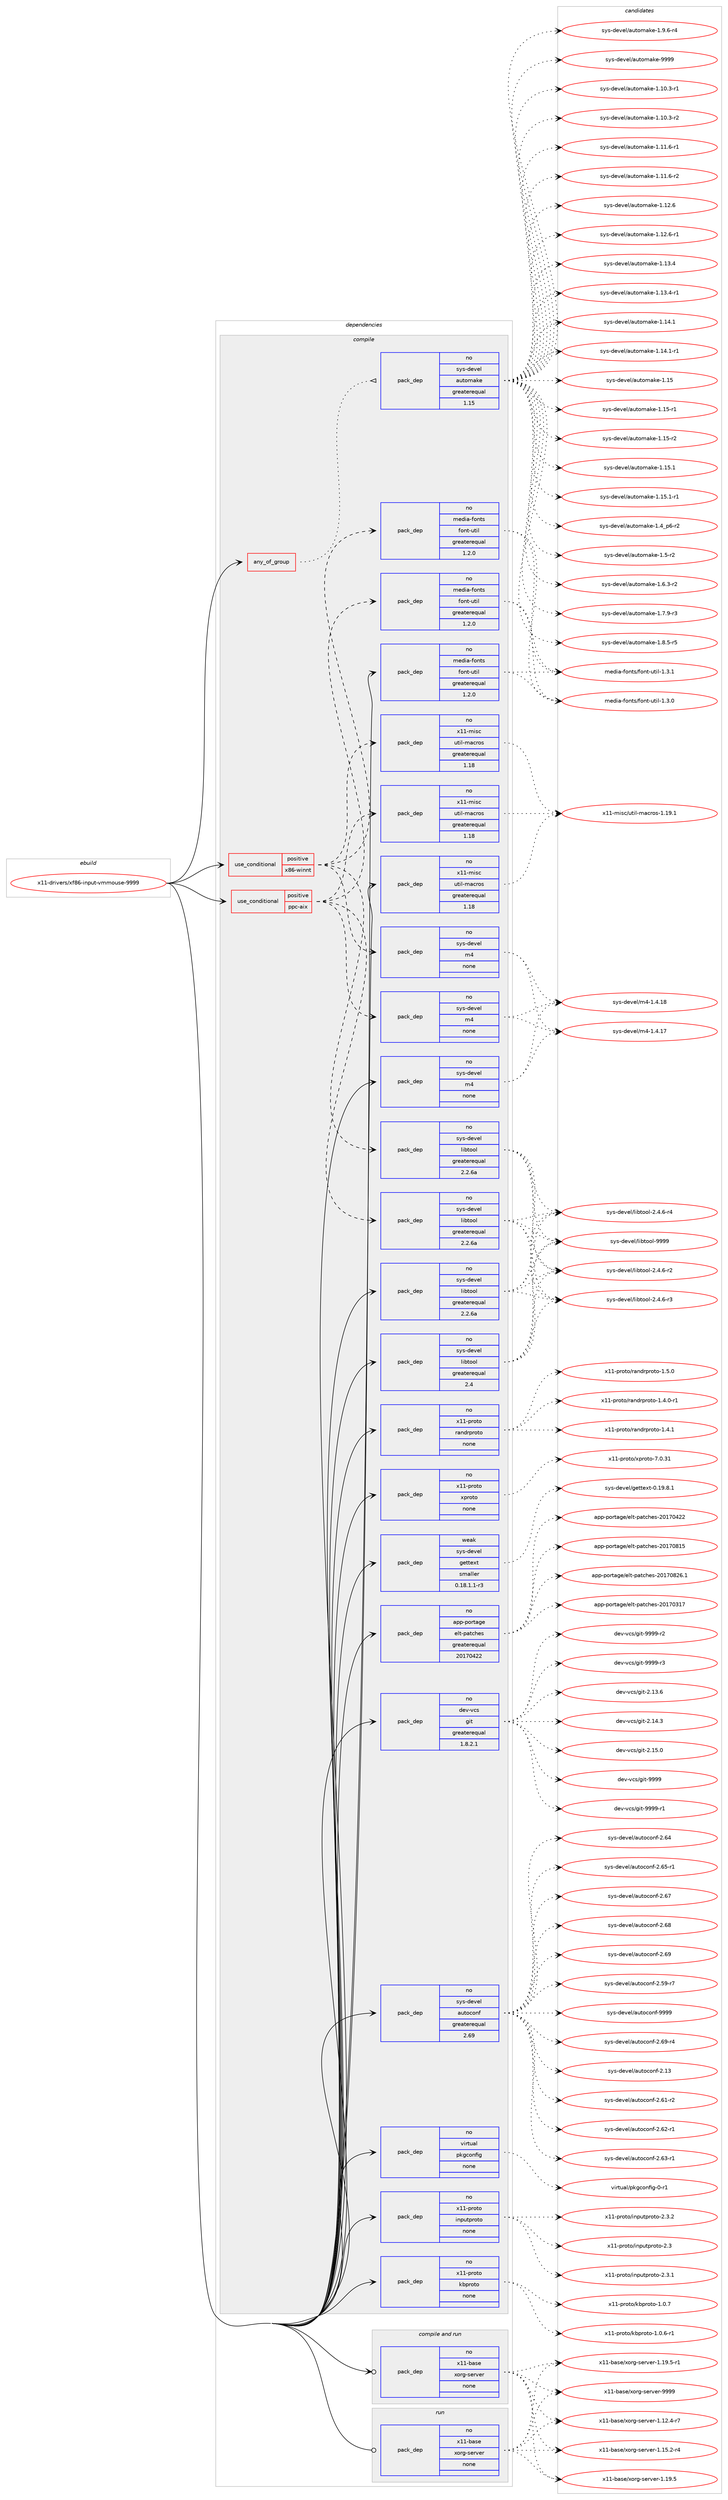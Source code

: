 digraph prolog {

# *************
# Graph options
# *************

newrank=true;
concentrate=true;
compound=true;
graph [rankdir=LR,fontname=Helvetica,fontsize=10,ranksep=1.5];#, ranksep=2.5, nodesep=0.2];
edge  [arrowhead=vee];
node  [fontname=Helvetica,fontsize=10];

# **********
# The ebuild
# **********

subgraph cluster_leftcol {
color=gray;
rank=same;
label=<<i>ebuild</i>>;
id [label="x11-drivers/xf86-input-vmmouse-9999", color=red, width=4, href="../x11-drivers/xf86-input-vmmouse-9999.svg"];
}

# ****************
# The dependencies
# ****************

subgraph cluster_midcol {
color=gray;
label=<<i>dependencies</i>>;
subgraph cluster_compile {
fillcolor="#eeeeee";
style=filled;
label=<<i>compile</i>>;
subgraph any9141 {
dependency512946 [label=<<TABLE BORDER="0" CELLBORDER="1" CELLSPACING="0" CELLPADDING="4"><TR><TD CELLPADDING="10">any_of_group</TD></TR></TABLE>>, shape=none, color=red];subgraph pack381584 {
dependency512947 [label=<<TABLE BORDER="0" CELLBORDER="1" CELLSPACING="0" CELLPADDING="4" WIDTH="220"><TR><TD ROWSPAN="6" CELLPADDING="30">pack_dep</TD></TR><TR><TD WIDTH="110">no</TD></TR><TR><TD>sys-devel</TD></TR><TR><TD>automake</TD></TR><TR><TD>greaterequal</TD></TR><TR><TD>1.15</TD></TR></TABLE>>, shape=none, color=blue];
}
dependency512946:e -> dependency512947:w [weight=20,style="dotted",arrowhead="oinv"];
}
id:e -> dependency512946:w [weight=20,style="solid",arrowhead="vee"];
subgraph cond121882 {
dependency512948 [label=<<TABLE BORDER="0" CELLBORDER="1" CELLSPACING="0" CELLPADDING="4"><TR><TD ROWSPAN="3" CELLPADDING="10">use_conditional</TD></TR><TR><TD>positive</TD></TR><TR><TD>ppc-aix</TD></TR></TABLE>>, shape=none, color=red];
subgraph pack381585 {
dependency512949 [label=<<TABLE BORDER="0" CELLBORDER="1" CELLSPACING="0" CELLPADDING="4" WIDTH="220"><TR><TD ROWSPAN="6" CELLPADDING="30">pack_dep</TD></TR><TR><TD WIDTH="110">no</TD></TR><TR><TD>sys-devel</TD></TR><TR><TD>libtool</TD></TR><TR><TD>greaterequal</TD></TR><TR><TD>2.2.6a</TD></TR></TABLE>>, shape=none, color=blue];
}
dependency512948:e -> dependency512949:w [weight=20,style="dashed",arrowhead="vee"];
subgraph pack381586 {
dependency512950 [label=<<TABLE BORDER="0" CELLBORDER="1" CELLSPACING="0" CELLPADDING="4" WIDTH="220"><TR><TD ROWSPAN="6" CELLPADDING="30">pack_dep</TD></TR><TR><TD WIDTH="110">no</TD></TR><TR><TD>sys-devel</TD></TR><TR><TD>m4</TD></TR><TR><TD>none</TD></TR><TR><TD></TD></TR></TABLE>>, shape=none, color=blue];
}
dependency512948:e -> dependency512950:w [weight=20,style="dashed",arrowhead="vee"];
subgraph pack381587 {
dependency512951 [label=<<TABLE BORDER="0" CELLBORDER="1" CELLSPACING="0" CELLPADDING="4" WIDTH="220"><TR><TD ROWSPAN="6" CELLPADDING="30">pack_dep</TD></TR><TR><TD WIDTH="110">no</TD></TR><TR><TD>x11-misc</TD></TR><TR><TD>util-macros</TD></TR><TR><TD>greaterequal</TD></TR><TR><TD>1.18</TD></TR></TABLE>>, shape=none, color=blue];
}
dependency512948:e -> dependency512951:w [weight=20,style="dashed",arrowhead="vee"];
subgraph pack381588 {
dependency512952 [label=<<TABLE BORDER="0" CELLBORDER="1" CELLSPACING="0" CELLPADDING="4" WIDTH="220"><TR><TD ROWSPAN="6" CELLPADDING="30">pack_dep</TD></TR><TR><TD WIDTH="110">no</TD></TR><TR><TD>media-fonts</TD></TR><TR><TD>font-util</TD></TR><TR><TD>greaterequal</TD></TR><TR><TD>1.2.0</TD></TR></TABLE>>, shape=none, color=blue];
}
dependency512948:e -> dependency512952:w [weight=20,style="dashed",arrowhead="vee"];
}
id:e -> dependency512948:w [weight=20,style="solid",arrowhead="vee"];
subgraph cond121883 {
dependency512953 [label=<<TABLE BORDER="0" CELLBORDER="1" CELLSPACING="0" CELLPADDING="4"><TR><TD ROWSPAN="3" CELLPADDING="10">use_conditional</TD></TR><TR><TD>positive</TD></TR><TR><TD>x86-winnt</TD></TR></TABLE>>, shape=none, color=red];
subgraph pack381589 {
dependency512954 [label=<<TABLE BORDER="0" CELLBORDER="1" CELLSPACING="0" CELLPADDING="4" WIDTH="220"><TR><TD ROWSPAN="6" CELLPADDING="30">pack_dep</TD></TR><TR><TD WIDTH="110">no</TD></TR><TR><TD>sys-devel</TD></TR><TR><TD>libtool</TD></TR><TR><TD>greaterequal</TD></TR><TR><TD>2.2.6a</TD></TR></TABLE>>, shape=none, color=blue];
}
dependency512953:e -> dependency512954:w [weight=20,style="dashed",arrowhead="vee"];
subgraph pack381590 {
dependency512955 [label=<<TABLE BORDER="0" CELLBORDER="1" CELLSPACING="0" CELLPADDING="4" WIDTH="220"><TR><TD ROWSPAN="6" CELLPADDING="30">pack_dep</TD></TR><TR><TD WIDTH="110">no</TD></TR><TR><TD>sys-devel</TD></TR><TR><TD>m4</TD></TR><TR><TD>none</TD></TR><TR><TD></TD></TR></TABLE>>, shape=none, color=blue];
}
dependency512953:e -> dependency512955:w [weight=20,style="dashed",arrowhead="vee"];
subgraph pack381591 {
dependency512956 [label=<<TABLE BORDER="0" CELLBORDER="1" CELLSPACING="0" CELLPADDING="4" WIDTH="220"><TR><TD ROWSPAN="6" CELLPADDING="30">pack_dep</TD></TR><TR><TD WIDTH="110">no</TD></TR><TR><TD>x11-misc</TD></TR><TR><TD>util-macros</TD></TR><TR><TD>greaterequal</TD></TR><TR><TD>1.18</TD></TR></TABLE>>, shape=none, color=blue];
}
dependency512953:e -> dependency512956:w [weight=20,style="dashed",arrowhead="vee"];
subgraph pack381592 {
dependency512957 [label=<<TABLE BORDER="0" CELLBORDER="1" CELLSPACING="0" CELLPADDING="4" WIDTH="220"><TR><TD ROWSPAN="6" CELLPADDING="30">pack_dep</TD></TR><TR><TD WIDTH="110">no</TD></TR><TR><TD>media-fonts</TD></TR><TR><TD>font-util</TD></TR><TR><TD>greaterequal</TD></TR><TR><TD>1.2.0</TD></TR></TABLE>>, shape=none, color=blue];
}
dependency512953:e -> dependency512957:w [weight=20,style="dashed",arrowhead="vee"];
}
id:e -> dependency512953:w [weight=20,style="solid",arrowhead="vee"];
subgraph pack381593 {
dependency512958 [label=<<TABLE BORDER="0" CELLBORDER="1" CELLSPACING="0" CELLPADDING="4" WIDTH="220"><TR><TD ROWSPAN="6" CELLPADDING="30">pack_dep</TD></TR><TR><TD WIDTH="110">no</TD></TR><TR><TD>app-portage</TD></TR><TR><TD>elt-patches</TD></TR><TR><TD>greaterequal</TD></TR><TR><TD>20170422</TD></TR></TABLE>>, shape=none, color=blue];
}
id:e -> dependency512958:w [weight=20,style="solid",arrowhead="vee"];
subgraph pack381594 {
dependency512959 [label=<<TABLE BORDER="0" CELLBORDER="1" CELLSPACING="0" CELLPADDING="4" WIDTH="220"><TR><TD ROWSPAN="6" CELLPADDING="30">pack_dep</TD></TR><TR><TD WIDTH="110">no</TD></TR><TR><TD>dev-vcs</TD></TR><TR><TD>git</TD></TR><TR><TD>greaterequal</TD></TR><TR><TD>1.8.2.1</TD></TR></TABLE>>, shape=none, color=blue];
}
id:e -> dependency512959:w [weight=20,style="solid",arrowhead="vee"];
subgraph pack381595 {
dependency512960 [label=<<TABLE BORDER="0" CELLBORDER="1" CELLSPACING="0" CELLPADDING="4" WIDTH="220"><TR><TD ROWSPAN="6" CELLPADDING="30">pack_dep</TD></TR><TR><TD WIDTH="110">no</TD></TR><TR><TD>media-fonts</TD></TR><TR><TD>font-util</TD></TR><TR><TD>greaterequal</TD></TR><TR><TD>1.2.0</TD></TR></TABLE>>, shape=none, color=blue];
}
id:e -> dependency512960:w [weight=20,style="solid",arrowhead="vee"];
subgraph pack381596 {
dependency512961 [label=<<TABLE BORDER="0" CELLBORDER="1" CELLSPACING="0" CELLPADDING="4" WIDTH="220"><TR><TD ROWSPAN="6" CELLPADDING="30">pack_dep</TD></TR><TR><TD WIDTH="110">no</TD></TR><TR><TD>sys-devel</TD></TR><TR><TD>autoconf</TD></TR><TR><TD>greaterequal</TD></TR><TR><TD>2.69</TD></TR></TABLE>>, shape=none, color=blue];
}
id:e -> dependency512961:w [weight=20,style="solid",arrowhead="vee"];
subgraph pack381597 {
dependency512962 [label=<<TABLE BORDER="0" CELLBORDER="1" CELLSPACING="0" CELLPADDING="4" WIDTH="220"><TR><TD ROWSPAN="6" CELLPADDING="30">pack_dep</TD></TR><TR><TD WIDTH="110">no</TD></TR><TR><TD>sys-devel</TD></TR><TR><TD>libtool</TD></TR><TR><TD>greaterequal</TD></TR><TR><TD>2.2.6a</TD></TR></TABLE>>, shape=none, color=blue];
}
id:e -> dependency512962:w [weight=20,style="solid",arrowhead="vee"];
subgraph pack381598 {
dependency512963 [label=<<TABLE BORDER="0" CELLBORDER="1" CELLSPACING="0" CELLPADDING="4" WIDTH="220"><TR><TD ROWSPAN="6" CELLPADDING="30">pack_dep</TD></TR><TR><TD WIDTH="110">no</TD></TR><TR><TD>sys-devel</TD></TR><TR><TD>libtool</TD></TR><TR><TD>greaterequal</TD></TR><TR><TD>2.4</TD></TR></TABLE>>, shape=none, color=blue];
}
id:e -> dependency512963:w [weight=20,style="solid",arrowhead="vee"];
subgraph pack381599 {
dependency512964 [label=<<TABLE BORDER="0" CELLBORDER="1" CELLSPACING="0" CELLPADDING="4" WIDTH="220"><TR><TD ROWSPAN="6" CELLPADDING="30">pack_dep</TD></TR><TR><TD WIDTH="110">no</TD></TR><TR><TD>sys-devel</TD></TR><TR><TD>m4</TD></TR><TR><TD>none</TD></TR><TR><TD></TD></TR></TABLE>>, shape=none, color=blue];
}
id:e -> dependency512964:w [weight=20,style="solid",arrowhead="vee"];
subgraph pack381600 {
dependency512965 [label=<<TABLE BORDER="0" CELLBORDER="1" CELLSPACING="0" CELLPADDING="4" WIDTH="220"><TR><TD ROWSPAN="6" CELLPADDING="30">pack_dep</TD></TR><TR><TD WIDTH="110">no</TD></TR><TR><TD>virtual</TD></TR><TR><TD>pkgconfig</TD></TR><TR><TD>none</TD></TR><TR><TD></TD></TR></TABLE>>, shape=none, color=blue];
}
id:e -> dependency512965:w [weight=20,style="solid",arrowhead="vee"];
subgraph pack381601 {
dependency512966 [label=<<TABLE BORDER="0" CELLBORDER="1" CELLSPACING="0" CELLPADDING="4" WIDTH="220"><TR><TD ROWSPAN="6" CELLPADDING="30">pack_dep</TD></TR><TR><TD WIDTH="110">no</TD></TR><TR><TD>x11-misc</TD></TR><TR><TD>util-macros</TD></TR><TR><TD>greaterequal</TD></TR><TR><TD>1.18</TD></TR></TABLE>>, shape=none, color=blue];
}
id:e -> dependency512966:w [weight=20,style="solid",arrowhead="vee"];
subgraph pack381602 {
dependency512967 [label=<<TABLE BORDER="0" CELLBORDER="1" CELLSPACING="0" CELLPADDING="4" WIDTH="220"><TR><TD ROWSPAN="6" CELLPADDING="30">pack_dep</TD></TR><TR><TD WIDTH="110">no</TD></TR><TR><TD>x11-proto</TD></TR><TR><TD>inputproto</TD></TR><TR><TD>none</TD></TR><TR><TD></TD></TR></TABLE>>, shape=none, color=blue];
}
id:e -> dependency512967:w [weight=20,style="solid",arrowhead="vee"];
subgraph pack381603 {
dependency512968 [label=<<TABLE BORDER="0" CELLBORDER="1" CELLSPACING="0" CELLPADDING="4" WIDTH="220"><TR><TD ROWSPAN="6" CELLPADDING="30">pack_dep</TD></TR><TR><TD WIDTH="110">no</TD></TR><TR><TD>x11-proto</TD></TR><TR><TD>kbproto</TD></TR><TR><TD>none</TD></TR><TR><TD></TD></TR></TABLE>>, shape=none, color=blue];
}
id:e -> dependency512968:w [weight=20,style="solid",arrowhead="vee"];
subgraph pack381604 {
dependency512969 [label=<<TABLE BORDER="0" CELLBORDER="1" CELLSPACING="0" CELLPADDING="4" WIDTH="220"><TR><TD ROWSPAN="6" CELLPADDING="30">pack_dep</TD></TR><TR><TD WIDTH="110">no</TD></TR><TR><TD>x11-proto</TD></TR><TR><TD>randrproto</TD></TR><TR><TD>none</TD></TR><TR><TD></TD></TR></TABLE>>, shape=none, color=blue];
}
id:e -> dependency512969:w [weight=20,style="solid",arrowhead="vee"];
subgraph pack381605 {
dependency512970 [label=<<TABLE BORDER="0" CELLBORDER="1" CELLSPACING="0" CELLPADDING="4" WIDTH="220"><TR><TD ROWSPAN="6" CELLPADDING="30">pack_dep</TD></TR><TR><TD WIDTH="110">no</TD></TR><TR><TD>x11-proto</TD></TR><TR><TD>xproto</TD></TR><TR><TD>none</TD></TR><TR><TD></TD></TR></TABLE>>, shape=none, color=blue];
}
id:e -> dependency512970:w [weight=20,style="solid",arrowhead="vee"];
subgraph pack381606 {
dependency512971 [label=<<TABLE BORDER="0" CELLBORDER="1" CELLSPACING="0" CELLPADDING="4" WIDTH="220"><TR><TD ROWSPAN="6" CELLPADDING="30">pack_dep</TD></TR><TR><TD WIDTH="110">weak</TD></TR><TR><TD>sys-devel</TD></TR><TR><TD>gettext</TD></TR><TR><TD>smaller</TD></TR><TR><TD>0.18.1.1-r3</TD></TR></TABLE>>, shape=none, color=blue];
}
id:e -> dependency512971:w [weight=20,style="solid",arrowhead="vee"];
}
subgraph cluster_compileandrun {
fillcolor="#eeeeee";
style=filled;
label=<<i>compile and run</i>>;
subgraph pack381607 {
dependency512972 [label=<<TABLE BORDER="0" CELLBORDER="1" CELLSPACING="0" CELLPADDING="4" WIDTH="220"><TR><TD ROWSPAN="6" CELLPADDING="30">pack_dep</TD></TR><TR><TD WIDTH="110">no</TD></TR><TR><TD>x11-base</TD></TR><TR><TD>xorg-server</TD></TR><TR><TD>none</TD></TR><TR><TD></TD></TR></TABLE>>, shape=none, color=blue];
}
id:e -> dependency512972:w [weight=20,style="solid",arrowhead="odotvee"];
}
subgraph cluster_run {
fillcolor="#eeeeee";
style=filled;
label=<<i>run</i>>;
subgraph pack381608 {
dependency512973 [label=<<TABLE BORDER="0" CELLBORDER="1" CELLSPACING="0" CELLPADDING="4" WIDTH="220"><TR><TD ROWSPAN="6" CELLPADDING="30">pack_dep</TD></TR><TR><TD WIDTH="110">no</TD></TR><TR><TD>x11-base</TD></TR><TR><TD>xorg-server</TD></TR><TR><TD>none</TD></TR><TR><TD></TD></TR></TABLE>>, shape=none, color=blue];
}
id:e -> dependency512973:w [weight=20,style="solid",arrowhead="odot"];
}
}

# **************
# The candidates
# **************

subgraph cluster_choices {
rank=same;
color=gray;
label=<<i>candidates</i>>;

subgraph choice381584 {
color=black;
nodesep=1;
choice11512111545100101118101108479711711611110997107101454946494846514511449 [label="sys-devel/automake-1.10.3-r1", color=red, width=4,href="../sys-devel/automake-1.10.3-r1.svg"];
choice11512111545100101118101108479711711611110997107101454946494846514511450 [label="sys-devel/automake-1.10.3-r2", color=red, width=4,href="../sys-devel/automake-1.10.3-r2.svg"];
choice11512111545100101118101108479711711611110997107101454946494946544511449 [label="sys-devel/automake-1.11.6-r1", color=red, width=4,href="../sys-devel/automake-1.11.6-r1.svg"];
choice11512111545100101118101108479711711611110997107101454946494946544511450 [label="sys-devel/automake-1.11.6-r2", color=red, width=4,href="../sys-devel/automake-1.11.6-r2.svg"];
choice1151211154510010111810110847971171161111099710710145494649504654 [label="sys-devel/automake-1.12.6", color=red, width=4,href="../sys-devel/automake-1.12.6.svg"];
choice11512111545100101118101108479711711611110997107101454946495046544511449 [label="sys-devel/automake-1.12.6-r1", color=red, width=4,href="../sys-devel/automake-1.12.6-r1.svg"];
choice1151211154510010111810110847971171161111099710710145494649514652 [label="sys-devel/automake-1.13.4", color=red, width=4,href="../sys-devel/automake-1.13.4.svg"];
choice11512111545100101118101108479711711611110997107101454946495146524511449 [label="sys-devel/automake-1.13.4-r1", color=red, width=4,href="../sys-devel/automake-1.13.4-r1.svg"];
choice1151211154510010111810110847971171161111099710710145494649524649 [label="sys-devel/automake-1.14.1", color=red, width=4,href="../sys-devel/automake-1.14.1.svg"];
choice11512111545100101118101108479711711611110997107101454946495246494511449 [label="sys-devel/automake-1.14.1-r1", color=red, width=4,href="../sys-devel/automake-1.14.1-r1.svg"];
choice115121115451001011181011084797117116111109971071014549464953 [label="sys-devel/automake-1.15", color=red, width=4,href="../sys-devel/automake-1.15.svg"];
choice1151211154510010111810110847971171161111099710710145494649534511449 [label="sys-devel/automake-1.15-r1", color=red, width=4,href="../sys-devel/automake-1.15-r1.svg"];
choice1151211154510010111810110847971171161111099710710145494649534511450 [label="sys-devel/automake-1.15-r2", color=red, width=4,href="../sys-devel/automake-1.15-r2.svg"];
choice1151211154510010111810110847971171161111099710710145494649534649 [label="sys-devel/automake-1.15.1", color=red, width=4,href="../sys-devel/automake-1.15.1.svg"];
choice11512111545100101118101108479711711611110997107101454946495346494511449 [label="sys-devel/automake-1.15.1-r1", color=red, width=4,href="../sys-devel/automake-1.15.1-r1.svg"];
choice115121115451001011181011084797117116111109971071014549465295112544511450 [label="sys-devel/automake-1.4_p6-r2", color=red, width=4,href="../sys-devel/automake-1.4_p6-r2.svg"];
choice11512111545100101118101108479711711611110997107101454946534511450 [label="sys-devel/automake-1.5-r2", color=red, width=4,href="../sys-devel/automake-1.5-r2.svg"];
choice115121115451001011181011084797117116111109971071014549465446514511450 [label="sys-devel/automake-1.6.3-r2", color=red, width=4,href="../sys-devel/automake-1.6.3-r2.svg"];
choice115121115451001011181011084797117116111109971071014549465546574511451 [label="sys-devel/automake-1.7.9-r3", color=red, width=4,href="../sys-devel/automake-1.7.9-r3.svg"];
choice115121115451001011181011084797117116111109971071014549465646534511453 [label="sys-devel/automake-1.8.5-r5", color=red, width=4,href="../sys-devel/automake-1.8.5-r5.svg"];
choice115121115451001011181011084797117116111109971071014549465746544511452 [label="sys-devel/automake-1.9.6-r4", color=red, width=4,href="../sys-devel/automake-1.9.6-r4.svg"];
choice115121115451001011181011084797117116111109971071014557575757 [label="sys-devel/automake-9999", color=red, width=4,href="../sys-devel/automake-9999.svg"];
dependency512947:e -> choice11512111545100101118101108479711711611110997107101454946494846514511449:w [style=dotted,weight="100"];
dependency512947:e -> choice11512111545100101118101108479711711611110997107101454946494846514511450:w [style=dotted,weight="100"];
dependency512947:e -> choice11512111545100101118101108479711711611110997107101454946494946544511449:w [style=dotted,weight="100"];
dependency512947:e -> choice11512111545100101118101108479711711611110997107101454946494946544511450:w [style=dotted,weight="100"];
dependency512947:e -> choice1151211154510010111810110847971171161111099710710145494649504654:w [style=dotted,weight="100"];
dependency512947:e -> choice11512111545100101118101108479711711611110997107101454946495046544511449:w [style=dotted,weight="100"];
dependency512947:e -> choice1151211154510010111810110847971171161111099710710145494649514652:w [style=dotted,weight="100"];
dependency512947:e -> choice11512111545100101118101108479711711611110997107101454946495146524511449:w [style=dotted,weight="100"];
dependency512947:e -> choice1151211154510010111810110847971171161111099710710145494649524649:w [style=dotted,weight="100"];
dependency512947:e -> choice11512111545100101118101108479711711611110997107101454946495246494511449:w [style=dotted,weight="100"];
dependency512947:e -> choice115121115451001011181011084797117116111109971071014549464953:w [style=dotted,weight="100"];
dependency512947:e -> choice1151211154510010111810110847971171161111099710710145494649534511449:w [style=dotted,weight="100"];
dependency512947:e -> choice1151211154510010111810110847971171161111099710710145494649534511450:w [style=dotted,weight="100"];
dependency512947:e -> choice1151211154510010111810110847971171161111099710710145494649534649:w [style=dotted,weight="100"];
dependency512947:e -> choice11512111545100101118101108479711711611110997107101454946495346494511449:w [style=dotted,weight="100"];
dependency512947:e -> choice115121115451001011181011084797117116111109971071014549465295112544511450:w [style=dotted,weight="100"];
dependency512947:e -> choice11512111545100101118101108479711711611110997107101454946534511450:w [style=dotted,weight="100"];
dependency512947:e -> choice115121115451001011181011084797117116111109971071014549465446514511450:w [style=dotted,weight="100"];
dependency512947:e -> choice115121115451001011181011084797117116111109971071014549465546574511451:w [style=dotted,weight="100"];
dependency512947:e -> choice115121115451001011181011084797117116111109971071014549465646534511453:w [style=dotted,weight="100"];
dependency512947:e -> choice115121115451001011181011084797117116111109971071014549465746544511452:w [style=dotted,weight="100"];
dependency512947:e -> choice115121115451001011181011084797117116111109971071014557575757:w [style=dotted,weight="100"];
}
subgraph choice381585 {
color=black;
nodesep=1;
choice1151211154510010111810110847108105981161111111084550465246544511450 [label="sys-devel/libtool-2.4.6-r2", color=red, width=4,href="../sys-devel/libtool-2.4.6-r2.svg"];
choice1151211154510010111810110847108105981161111111084550465246544511451 [label="sys-devel/libtool-2.4.6-r3", color=red, width=4,href="../sys-devel/libtool-2.4.6-r3.svg"];
choice1151211154510010111810110847108105981161111111084550465246544511452 [label="sys-devel/libtool-2.4.6-r4", color=red, width=4,href="../sys-devel/libtool-2.4.6-r4.svg"];
choice1151211154510010111810110847108105981161111111084557575757 [label="sys-devel/libtool-9999", color=red, width=4,href="../sys-devel/libtool-9999.svg"];
dependency512949:e -> choice1151211154510010111810110847108105981161111111084550465246544511450:w [style=dotted,weight="100"];
dependency512949:e -> choice1151211154510010111810110847108105981161111111084550465246544511451:w [style=dotted,weight="100"];
dependency512949:e -> choice1151211154510010111810110847108105981161111111084550465246544511452:w [style=dotted,weight="100"];
dependency512949:e -> choice1151211154510010111810110847108105981161111111084557575757:w [style=dotted,weight="100"];
}
subgraph choice381586 {
color=black;
nodesep=1;
choice11512111545100101118101108471095245494652464955 [label="sys-devel/m4-1.4.17", color=red, width=4,href="../sys-devel/m4-1.4.17.svg"];
choice11512111545100101118101108471095245494652464956 [label="sys-devel/m4-1.4.18", color=red, width=4,href="../sys-devel/m4-1.4.18.svg"];
dependency512950:e -> choice11512111545100101118101108471095245494652464955:w [style=dotted,weight="100"];
dependency512950:e -> choice11512111545100101118101108471095245494652464956:w [style=dotted,weight="100"];
}
subgraph choice381587 {
color=black;
nodesep=1;
choice120494945109105115994711711610510845109979911411111545494649574649 [label="x11-misc/util-macros-1.19.1", color=red, width=4,href="../x11-misc/util-macros-1.19.1.svg"];
dependency512951:e -> choice120494945109105115994711711610510845109979911411111545494649574649:w [style=dotted,weight="100"];
}
subgraph choice381588 {
color=black;
nodesep=1;
choice10910110010597451021111101161154710211111011645117116105108454946514648 [label="media-fonts/font-util-1.3.0", color=red, width=4,href="../media-fonts/font-util-1.3.0.svg"];
choice10910110010597451021111101161154710211111011645117116105108454946514649 [label="media-fonts/font-util-1.3.1", color=red, width=4,href="../media-fonts/font-util-1.3.1.svg"];
dependency512952:e -> choice10910110010597451021111101161154710211111011645117116105108454946514648:w [style=dotted,weight="100"];
dependency512952:e -> choice10910110010597451021111101161154710211111011645117116105108454946514649:w [style=dotted,weight="100"];
}
subgraph choice381589 {
color=black;
nodesep=1;
choice1151211154510010111810110847108105981161111111084550465246544511450 [label="sys-devel/libtool-2.4.6-r2", color=red, width=4,href="../sys-devel/libtool-2.4.6-r2.svg"];
choice1151211154510010111810110847108105981161111111084550465246544511451 [label="sys-devel/libtool-2.4.6-r3", color=red, width=4,href="../sys-devel/libtool-2.4.6-r3.svg"];
choice1151211154510010111810110847108105981161111111084550465246544511452 [label="sys-devel/libtool-2.4.6-r4", color=red, width=4,href="../sys-devel/libtool-2.4.6-r4.svg"];
choice1151211154510010111810110847108105981161111111084557575757 [label="sys-devel/libtool-9999", color=red, width=4,href="../sys-devel/libtool-9999.svg"];
dependency512954:e -> choice1151211154510010111810110847108105981161111111084550465246544511450:w [style=dotted,weight="100"];
dependency512954:e -> choice1151211154510010111810110847108105981161111111084550465246544511451:w [style=dotted,weight="100"];
dependency512954:e -> choice1151211154510010111810110847108105981161111111084550465246544511452:w [style=dotted,weight="100"];
dependency512954:e -> choice1151211154510010111810110847108105981161111111084557575757:w [style=dotted,weight="100"];
}
subgraph choice381590 {
color=black;
nodesep=1;
choice11512111545100101118101108471095245494652464955 [label="sys-devel/m4-1.4.17", color=red, width=4,href="../sys-devel/m4-1.4.17.svg"];
choice11512111545100101118101108471095245494652464956 [label="sys-devel/m4-1.4.18", color=red, width=4,href="../sys-devel/m4-1.4.18.svg"];
dependency512955:e -> choice11512111545100101118101108471095245494652464955:w [style=dotted,weight="100"];
dependency512955:e -> choice11512111545100101118101108471095245494652464956:w [style=dotted,weight="100"];
}
subgraph choice381591 {
color=black;
nodesep=1;
choice120494945109105115994711711610510845109979911411111545494649574649 [label="x11-misc/util-macros-1.19.1", color=red, width=4,href="../x11-misc/util-macros-1.19.1.svg"];
dependency512956:e -> choice120494945109105115994711711610510845109979911411111545494649574649:w [style=dotted,weight="100"];
}
subgraph choice381592 {
color=black;
nodesep=1;
choice10910110010597451021111101161154710211111011645117116105108454946514648 [label="media-fonts/font-util-1.3.0", color=red, width=4,href="../media-fonts/font-util-1.3.0.svg"];
choice10910110010597451021111101161154710211111011645117116105108454946514649 [label="media-fonts/font-util-1.3.1", color=red, width=4,href="../media-fonts/font-util-1.3.1.svg"];
dependency512957:e -> choice10910110010597451021111101161154710211111011645117116105108454946514648:w [style=dotted,weight="100"];
dependency512957:e -> choice10910110010597451021111101161154710211111011645117116105108454946514649:w [style=dotted,weight="100"];
}
subgraph choice381593 {
color=black;
nodesep=1;
choice97112112451121111141169710310147101108116451129711699104101115455048495548514955 [label="app-portage/elt-patches-20170317", color=red, width=4,href="../app-portage/elt-patches-20170317.svg"];
choice97112112451121111141169710310147101108116451129711699104101115455048495548525050 [label="app-portage/elt-patches-20170422", color=red, width=4,href="../app-portage/elt-patches-20170422.svg"];
choice97112112451121111141169710310147101108116451129711699104101115455048495548564953 [label="app-portage/elt-patches-20170815", color=red, width=4,href="../app-portage/elt-patches-20170815.svg"];
choice971121124511211111411697103101471011081164511297116991041011154550484955485650544649 [label="app-portage/elt-patches-20170826.1", color=red, width=4,href="../app-portage/elt-patches-20170826.1.svg"];
dependency512958:e -> choice97112112451121111141169710310147101108116451129711699104101115455048495548514955:w [style=dotted,weight="100"];
dependency512958:e -> choice97112112451121111141169710310147101108116451129711699104101115455048495548525050:w [style=dotted,weight="100"];
dependency512958:e -> choice97112112451121111141169710310147101108116451129711699104101115455048495548564953:w [style=dotted,weight="100"];
dependency512958:e -> choice971121124511211111411697103101471011081164511297116991041011154550484955485650544649:w [style=dotted,weight="100"];
}
subgraph choice381594 {
color=black;
nodesep=1;
choice10010111845118991154710310511645504649514654 [label="dev-vcs/git-2.13.6", color=red, width=4,href="../dev-vcs/git-2.13.6.svg"];
choice10010111845118991154710310511645504649524651 [label="dev-vcs/git-2.14.3", color=red, width=4,href="../dev-vcs/git-2.14.3.svg"];
choice10010111845118991154710310511645504649534648 [label="dev-vcs/git-2.15.0", color=red, width=4,href="../dev-vcs/git-2.15.0.svg"];
choice1001011184511899115471031051164557575757 [label="dev-vcs/git-9999", color=red, width=4,href="../dev-vcs/git-9999.svg"];
choice10010111845118991154710310511645575757574511449 [label="dev-vcs/git-9999-r1", color=red, width=4,href="../dev-vcs/git-9999-r1.svg"];
choice10010111845118991154710310511645575757574511450 [label="dev-vcs/git-9999-r2", color=red, width=4,href="../dev-vcs/git-9999-r2.svg"];
choice10010111845118991154710310511645575757574511451 [label="dev-vcs/git-9999-r3", color=red, width=4,href="../dev-vcs/git-9999-r3.svg"];
dependency512959:e -> choice10010111845118991154710310511645504649514654:w [style=dotted,weight="100"];
dependency512959:e -> choice10010111845118991154710310511645504649524651:w [style=dotted,weight="100"];
dependency512959:e -> choice10010111845118991154710310511645504649534648:w [style=dotted,weight="100"];
dependency512959:e -> choice1001011184511899115471031051164557575757:w [style=dotted,weight="100"];
dependency512959:e -> choice10010111845118991154710310511645575757574511449:w [style=dotted,weight="100"];
dependency512959:e -> choice10010111845118991154710310511645575757574511450:w [style=dotted,weight="100"];
dependency512959:e -> choice10010111845118991154710310511645575757574511451:w [style=dotted,weight="100"];
}
subgraph choice381595 {
color=black;
nodesep=1;
choice10910110010597451021111101161154710211111011645117116105108454946514648 [label="media-fonts/font-util-1.3.0", color=red, width=4,href="../media-fonts/font-util-1.3.0.svg"];
choice10910110010597451021111101161154710211111011645117116105108454946514649 [label="media-fonts/font-util-1.3.1", color=red, width=4,href="../media-fonts/font-util-1.3.1.svg"];
dependency512960:e -> choice10910110010597451021111101161154710211111011645117116105108454946514648:w [style=dotted,weight="100"];
dependency512960:e -> choice10910110010597451021111101161154710211111011645117116105108454946514649:w [style=dotted,weight="100"];
}
subgraph choice381596 {
color=black;
nodesep=1;
choice115121115451001011181011084797117116111991111101024550464951 [label="sys-devel/autoconf-2.13", color=red, width=4,href="../sys-devel/autoconf-2.13.svg"];
choice1151211154510010111810110847971171161119911111010245504653574511455 [label="sys-devel/autoconf-2.59-r7", color=red, width=4,href="../sys-devel/autoconf-2.59-r7.svg"];
choice1151211154510010111810110847971171161119911111010245504654494511450 [label="sys-devel/autoconf-2.61-r2", color=red, width=4,href="../sys-devel/autoconf-2.61-r2.svg"];
choice1151211154510010111810110847971171161119911111010245504654504511449 [label="sys-devel/autoconf-2.62-r1", color=red, width=4,href="../sys-devel/autoconf-2.62-r1.svg"];
choice1151211154510010111810110847971171161119911111010245504654514511449 [label="sys-devel/autoconf-2.63-r1", color=red, width=4,href="../sys-devel/autoconf-2.63-r1.svg"];
choice115121115451001011181011084797117116111991111101024550465452 [label="sys-devel/autoconf-2.64", color=red, width=4,href="../sys-devel/autoconf-2.64.svg"];
choice1151211154510010111810110847971171161119911111010245504654534511449 [label="sys-devel/autoconf-2.65-r1", color=red, width=4,href="../sys-devel/autoconf-2.65-r1.svg"];
choice115121115451001011181011084797117116111991111101024550465455 [label="sys-devel/autoconf-2.67", color=red, width=4,href="../sys-devel/autoconf-2.67.svg"];
choice115121115451001011181011084797117116111991111101024550465456 [label="sys-devel/autoconf-2.68", color=red, width=4,href="../sys-devel/autoconf-2.68.svg"];
choice115121115451001011181011084797117116111991111101024550465457 [label="sys-devel/autoconf-2.69", color=red, width=4,href="../sys-devel/autoconf-2.69.svg"];
choice1151211154510010111810110847971171161119911111010245504654574511452 [label="sys-devel/autoconf-2.69-r4", color=red, width=4,href="../sys-devel/autoconf-2.69-r4.svg"];
choice115121115451001011181011084797117116111991111101024557575757 [label="sys-devel/autoconf-9999", color=red, width=4,href="../sys-devel/autoconf-9999.svg"];
dependency512961:e -> choice115121115451001011181011084797117116111991111101024550464951:w [style=dotted,weight="100"];
dependency512961:e -> choice1151211154510010111810110847971171161119911111010245504653574511455:w [style=dotted,weight="100"];
dependency512961:e -> choice1151211154510010111810110847971171161119911111010245504654494511450:w [style=dotted,weight="100"];
dependency512961:e -> choice1151211154510010111810110847971171161119911111010245504654504511449:w [style=dotted,weight="100"];
dependency512961:e -> choice1151211154510010111810110847971171161119911111010245504654514511449:w [style=dotted,weight="100"];
dependency512961:e -> choice115121115451001011181011084797117116111991111101024550465452:w [style=dotted,weight="100"];
dependency512961:e -> choice1151211154510010111810110847971171161119911111010245504654534511449:w [style=dotted,weight="100"];
dependency512961:e -> choice115121115451001011181011084797117116111991111101024550465455:w [style=dotted,weight="100"];
dependency512961:e -> choice115121115451001011181011084797117116111991111101024550465456:w [style=dotted,weight="100"];
dependency512961:e -> choice115121115451001011181011084797117116111991111101024550465457:w [style=dotted,weight="100"];
dependency512961:e -> choice1151211154510010111810110847971171161119911111010245504654574511452:w [style=dotted,weight="100"];
dependency512961:e -> choice115121115451001011181011084797117116111991111101024557575757:w [style=dotted,weight="100"];
}
subgraph choice381597 {
color=black;
nodesep=1;
choice1151211154510010111810110847108105981161111111084550465246544511450 [label="sys-devel/libtool-2.4.6-r2", color=red, width=4,href="../sys-devel/libtool-2.4.6-r2.svg"];
choice1151211154510010111810110847108105981161111111084550465246544511451 [label="sys-devel/libtool-2.4.6-r3", color=red, width=4,href="../sys-devel/libtool-2.4.6-r3.svg"];
choice1151211154510010111810110847108105981161111111084550465246544511452 [label="sys-devel/libtool-2.4.6-r4", color=red, width=4,href="../sys-devel/libtool-2.4.6-r4.svg"];
choice1151211154510010111810110847108105981161111111084557575757 [label="sys-devel/libtool-9999", color=red, width=4,href="../sys-devel/libtool-9999.svg"];
dependency512962:e -> choice1151211154510010111810110847108105981161111111084550465246544511450:w [style=dotted,weight="100"];
dependency512962:e -> choice1151211154510010111810110847108105981161111111084550465246544511451:w [style=dotted,weight="100"];
dependency512962:e -> choice1151211154510010111810110847108105981161111111084550465246544511452:w [style=dotted,weight="100"];
dependency512962:e -> choice1151211154510010111810110847108105981161111111084557575757:w [style=dotted,weight="100"];
}
subgraph choice381598 {
color=black;
nodesep=1;
choice1151211154510010111810110847108105981161111111084550465246544511450 [label="sys-devel/libtool-2.4.6-r2", color=red, width=4,href="../sys-devel/libtool-2.4.6-r2.svg"];
choice1151211154510010111810110847108105981161111111084550465246544511451 [label="sys-devel/libtool-2.4.6-r3", color=red, width=4,href="../sys-devel/libtool-2.4.6-r3.svg"];
choice1151211154510010111810110847108105981161111111084550465246544511452 [label="sys-devel/libtool-2.4.6-r4", color=red, width=4,href="../sys-devel/libtool-2.4.6-r4.svg"];
choice1151211154510010111810110847108105981161111111084557575757 [label="sys-devel/libtool-9999", color=red, width=4,href="../sys-devel/libtool-9999.svg"];
dependency512963:e -> choice1151211154510010111810110847108105981161111111084550465246544511450:w [style=dotted,weight="100"];
dependency512963:e -> choice1151211154510010111810110847108105981161111111084550465246544511451:w [style=dotted,weight="100"];
dependency512963:e -> choice1151211154510010111810110847108105981161111111084550465246544511452:w [style=dotted,weight="100"];
dependency512963:e -> choice1151211154510010111810110847108105981161111111084557575757:w [style=dotted,weight="100"];
}
subgraph choice381599 {
color=black;
nodesep=1;
choice11512111545100101118101108471095245494652464955 [label="sys-devel/m4-1.4.17", color=red, width=4,href="../sys-devel/m4-1.4.17.svg"];
choice11512111545100101118101108471095245494652464956 [label="sys-devel/m4-1.4.18", color=red, width=4,href="../sys-devel/m4-1.4.18.svg"];
dependency512964:e -> choice11512111545100101118101108471095245494652464955:w [style=dotted,weight="100"];
dependency512964:e -> choice11512111545100101118101108471095245494652464956:w [style=dotted,weight="100"];
}
subgraph choice381600 {
color=black;
nodesep=1;
choice11810511411611797108471121071039911111010210510345484511449 [label="virtual/pkgconfig-0-r1", color=red, width=4,href="../virtual/pkgconfig-0-r1.svg"];
dependency512965:e -> choice11810511411611797108471121071039911111010210510345484511449:w [style=dotted,weight="100"];
}
subgraph choice381601 {
color=black;
nodesep=1;
choice120494945109105115994711711610510845109979911411111545494649574649 [label="x11-misc/util-macros-1.19.1", color=red, width=4,href="../x11-misc/util-macros-1.19.1.svg"];
dependency512966:e -> choice120494945109105115994711711610510845109979911411111545494649574649:w [style=dotted,weight="100"];
}
subgraph choice381602 {
color=black;
nodesep=1;
choice1204949451121141111161114710511011211711611211411111611145504651 [label="x11-proto/inputproto-2.3", color=red, width=4,href="../x11-proto/inputproto-2.3.svg"];
choice12049494511211411111611147105110112117116112114111116111455046514649 [label="x11-proto/inputproto-2.3.1", color=red, width=4,href="../x11-proto/inputproto-2.3.1.svg"];
choice12049494511211411111611147105110112117116112114111116111455046514650 [label="x11-proto/inputproto-2.3.2", color=red, width=4,href="../x11-proto/inputproto-2.3.2.svg"];
dependency512967:e -> choice1204949451121141111161114710511011211711611211411111611145504651:w [style=dotted,weight="100"];
dependency512967:e -> choice12049494511211411111611147105110112117116112114111116111455046514649:w [style=dotted,weight="100"];
dependency512967:e -> choice12049494511211411111611147105110112117116112114111116111455046514650:w [style=dotted,weight="100"];
}
subgraph choice381603 {
color=black;
nodesep=1;
choice12049494511211411111611147107981121141111161114549464846544511449 [label="x11-proto/kbproto-1.0.6-r1", color=red, width=4,href="../x11-proto/kbproto-1.0.6-r1.svg"];
choice1204949451121141111161114710798112114111116111454946484655 [label="x11-proto/kbproto-1.0.7", color=red, width=4,href="../x11-proto/kbproto-1.0.7.svg"];
dependency512968:e -> choice12049494511211411111611147107981121141111161114549464846544511449:w [style=dotted,weight="100"];
dependency512968:e -> choice1204949451121141111161114710798112114111116111454946484655:w [style=dotted,weight="100"];
}
subgraph choice381604 {
color=black;
nodesep=1;
choice12049494511211411111611147114971101001141121141111161114549465246484511449 [label="x11-proto/randrproto-1.4.0-r1", color=red, width=4,href="../x11-proto/randrproto-1.4.0-r1.svg"];
choice1204949451121141111161114711497110100114112114111116111454946524649 [label="x11-proto/randrproto-1.4.1", color=red, width=4,href="../x11-proto/randrproto-1.4.1.svg"];
choice1204949451121141111161114711497110100114112114111116111454946534648 [label="x11-proto/randrproto-1.5.0", color=red, width=4,href="../x11-proto/randrproto-1.5.0.svg"];
dependency512969:e -> choice12049494511211411111611147114971101001141121141111161114549465246484511449:w [style=dotted,weight="100"];
dependency512969:e -> choice1204949451121141111161114711497110100114112114111116111454946524649:w [style=dotted,weight="100"];
dependency512969:e -> choice1204949451121141111161114711497110100114112114111116111454946534648:w [style=dotted,weight="100"];
}
subgraph choice381605 {
color=black;
nodesep=1;
choice1204949451121141111161114712011211411111611145554648465149 [label="x11-proto/xproto-7.0.31", color=red, width=4,href="../x11-proto/xproto-7.0.31.svg"];
dependency512970:e -> choice1204949451121141111161114712011211411111611145554648465149:w [style=dotted,weight="100"];
}
subgraph choice381606 {
color=black;
nodesep=1;
choice1151211154510010111810110847103101116116101120116454846495746564649 [label="sys-devel/gettext-0.19.8.1", color=red, width=4,href="../sys-devel/gettext-0.19.8.1.svg"];
dependency512971:e -> choice1151211154510010111810110847103101116116101120116454846495746564649:w [style=dotted,weight="100"];
}
subgraph choice381607 {
color=black;
nodesep=1;
choice12049494598971151014712011111410345115101114118101114454946495046524511455 [label="x11-base/xorg-server-1.12.4-r7", color=red, width=4,href="../x11-base/xorg-server-1.12.4-r7.svg"];
choice12049494598971151014712011111410345115101114118101114454946495346504511452 [label="x11-base/xorg-server-1.15.2-r4", color=red, width=4,href="../x11-base/xorg-server-1.15.2-r4.svg"];
choice1204949459897115101471201111141034511510111411810111445494649574653 [label="x11-base/xorg-server-1.19.5", color=red, width=4,href="../x11-base/xorg-server-1.19.5.svg"];
choice12049494598971151014712011111410345115101114118101114454946495746534511449 [label="x11-base/xorg-server-1.19.5-r1", color=red, width=4,href="../x11-base/xorg-server-1.19.5-r1.svg"];
choice120494945989711510147120111114103451151011141181011144557575757 [label="x11-base/xorg-server-9999", color=red, width=4,href="../x11-base/xorg-server-9999.svg"];
dependency512972:e -> choice12049494598971151014712011111410345115101114118101114454946495046524511455:w [style=dotted,weight="100"];
dependency512972:e -> choice12049494598971151014712011111410345115101114118101114454946495346504511452:w [style=dotted,weight="100"];
dependency512972:e -> choice1204949459897115101471201111141034511510111411810111445494649574653:w [style=dotted,weight="100"];
dependency512972:e -> choice12049494598971151014712011111410345115101114118101114454946495746534511449:w [style=dotted,weight="100"];
dependency512972:e -> choice120494945989711510147120111114103451151011141181011144557575757:w [style=dotted,weight="100"];
}
subgraph choice381608 {
color=black;
nodesep=1;
choice12049494598971151014712011111410345115101114118101114454946495046524511455 [label="x11-base/xorg-server-1.12.4-r7", color=red, width=4,href="../x11-base/xorg-server-1.12.4-r7.svg"];
choice12049494598971151014712011111410345115101114118101114454946495346504511452 [label="x11-base/xorg-server-1.15.2-r4", color=red, width=4,href="../x11-base/xorg-server-1.15.2-r4.svg"];
choice1204949459897115101471201111141034511510111411810111445494649574653 [label="x11-base/xorg-server-1.19.5", color=red, width=4,href="../x11-base/xorg-server-1.19.5.svg"];
choice12049494598971151014712011111410345115101114118101114454946495746534511449 [label="x11-base/xorg-server-1.19.5-r1", color=red, width=4,href="../x11-base/xorg-server-1.19.5-r1.svg"];
choice120494945989711510147120111114103451151011141181011144557575757 [label="x11-base/xorg-server-9999", color=red, width=4,href="../x11-base/xorg-server-9999.svg"];
dependency512973:e -> choice12049494598971151014712011111410345115101114118101114454946495046524511455:w [style=dotted,weight="100"];
dependency512973:e -> choice12049494598971151014712011111410345115101114118101114454946495346504511452:w [style=dotted,weight="100"];
dependency512973:e -> choice1204949459897115101471201111141034511510111411810111445494649574653:w [style=dotted,weight="100"];
dependency512973:e -> choice12049494598971151014712011111410345115101114118101114454946495746534511449:w [style=dotted,weight="100"];
dependency512973:e -> choice120494945989711510147120111114103451151011141181011144557575757:w [style=dotted,weight="100"];
}
}

}
